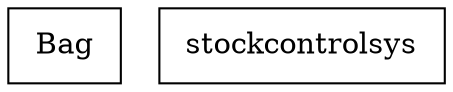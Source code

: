 digraph {
Bag [ label=" Bag " shape= box ]
stockcontrolsys [ label=" stockcontrolsys " shape= box ]

}
